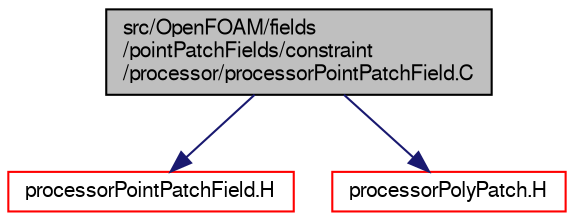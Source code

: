 digraph "src/OpenFOAM/fields/pointPatchFields/constraint/processor/processorPointPatchField.C"
{
  bgcolor="transparent";
  edge [fontname="FreeSans",fontsize="10",labelfontname="FreeSans",labelfontsize="10"];
  node [fontname="FreeSans",fontsize="10",shape=record];
  Node0 [label="src/OpenFOAM/fields\l/pointPatchFields/constraint\l/processor/processorPointPatchField.C",height=0.2,width=0.4,color="black", fillcolor="grey75", style="filled", fontcolor="black"];
  Node0 -> Node1 [color="midnightblue",fontsize="10",style="solid",fontname="FreeSans"];
  Node1 [label="processorPointPatchField.H",height=0.2,width=0.4,color="red",URL="$a10016.html"];
  Node0 -> Node196 [color="midnightblue",fontsize="10",style="solid",fontname="FreeSans"];
  Node196 [label="processorPolyPatch.H",height=0.2,width=0.4,color="red",URL="$a11717.html"];
}

